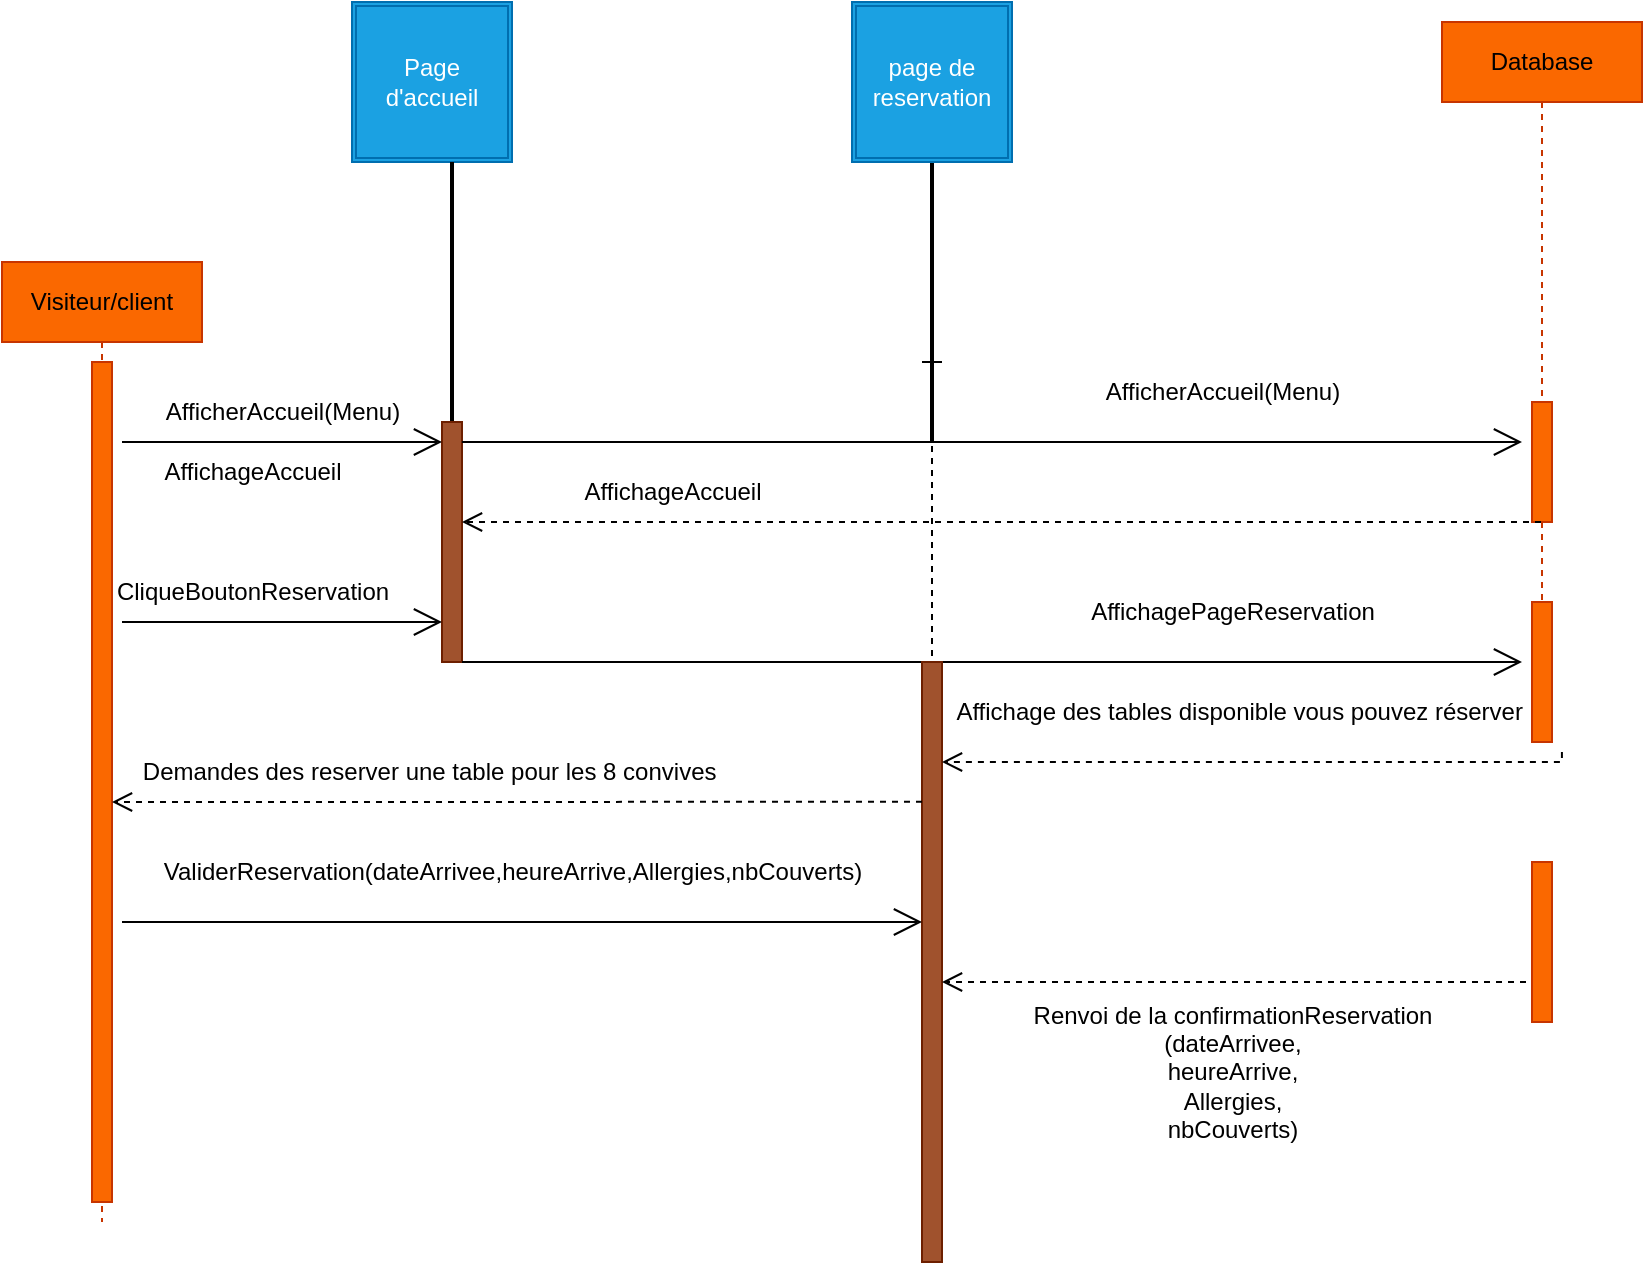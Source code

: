<mxfile version="21.1.0" type="device">
  <diagram name="Page-1" id="2YBvvXClWsGukQMizWep">
    <mxGraphModel dx="1730" dy="1576" grid="1" gridSize="10" guides="1" tooltips="1" connect="1" arrows="1" fold="1" page="1" pageScale="1" pageWidth="850" pageHeight="1100" math="0" shadow="0">
      <root>
        <mxCell id="0" />
        <mxCell id="1" parent="0" />
        <mxCell id="aM9ryv3xv72pqoxQDRHE-1" value="&lt;font style=&quot;vertical-align: inherit;&quot;&gt;&lt;font style=&quot;vertical-align: inherit;&quot;&gt;&lt;font style=&quot;vertical-align: inherit;&quot;&gt;&lt;font style=&quot;vertical-align: inherit;&quot;&gt;&lt;font style=&quot;vertical-align: inherit;&quot;&gt;&lt;font style=&quot;vertical-align: inherit;&quot;&gt;Visiteur/client&lt;/font&gt;&lt;/font&gt;&lt;/font&gt;&lt;/font&gt;&lt;/font&gt;&lt;/font&gt;" style="shape=umlLifeline;perimeter=lifelinePerimeter;whiteSpace=wrap;html=1;container=0;dropTarget=0;collapsible=0;recursiveResize=0;outlineConnect=0;portConstraint=eastwest;newEdgeStyle={&quot;edgeStyle&quot;:&quot;elbowEdgeStyle&quot;,&quot;elbow&quot;:&quot;vertical&quot;,&quot;curved&quot;:0,&quot;rounded&quot;:0};labelBackgroundColor=none;rounded=0;fillColor=#fa6800;fontColor=#000000;strokeColor=#C73500;" parent="1" vertex="1">
          <mxGeometry x="-20" y="70" width="100" height="480" as="geometry" />
        </mxCell>
        <mxCell id="aM9ryv3xv72pqoxQDRHE-4" value="" style="html=1;points=[];perimeter=orthogonalPerimeter;outlineConnect=0;targetShapes=umlLifeline;portConstraint=eastwest;newEdgeStyle={&quot;edgeStyle&quot;:&quot;elbowEdgeStyle&quot;,&quot;elbow&quot;:&quot;vertical&quot;,&quot;curved&quot;:0,&quot;rounded&quot;:0};labelBackgroundColor=none;rounded=0;fillColor=#fa6800;fontColor=#000000;strokeColor=#C73500;" parent="aM9ryv3xv72pqoxQDRHE-1" vertex="1">
          <mxGeometry x="45" y="50" width="10" height="420" as="geometry" />
        </mxCell>
        <mxCell id="aM9ryv3xv72pqoxQDRHE-5" value="Database" style="shape=umlLifeline;perimeter=lifelinePerimeter;whiteSpace=wrap;html=1;container=0;dropTarget=0;collapsible=0;recursiveResize=0;outlineConnect=0;portConstraint=eastwest;newEdgeStyle={&quot;edgeStyle&quot;:&quot;elbowEdgeStyle&quot;,&quot;elbow&quot;:&quot;vertical&quot;,&quot;curved&quot;:0,&quot;rounded&quot;:0};labelBackgroundColor=none;rounded=0;fillColor=#fa6800;fontColor=#000000;strokeColor=#C73500;" parent="1" vertex="1">
          <mxGeometry x="700" y="-50" width="100" height="360" as="geometry" />
        </mxCell>
        <mxCell id="aM9ryv3xv72pqoxQDRHE-6" value="" style="html=1;points=[];perimeter=orthogonalPerimeter;outlineConnect=0;targetShapes=umlLifeline;portConstraint=eastwest;newEdgeStyle={&quot;edgeStyle&quot;:&quot;elbowEdgeStyle&quot;,&quot;elbow&quot;:&quot;vertical&quot;,&quot;curved&quot;:0,&quot;rounded&quot;:0};labelBackgroundColor=none;rounded=0;fillColor=#fa6800;fontColor=#000000;strokeColor=#C73500;" parent="aM9ryv3xv72pqoxQDRHE-5" vertex="1">
          <mxGeometry x="45" y="190" width="10" height="60" as="geometry" />
        </mxCell>
        <mxCell id="iVOWgD5rezp4ChwQu_OG-48" value="" style="html=1;points=[];perimeter=orthogonalPerimeter;outlineConnect=0;targetShapes=umlLifeline;portConstraint=eastwest;newEdgeStyle={&quot;edgeStyle&quot;:&quot;elbowEdgeStyle&quot;,&quot;elbow&quot;:&quot;vertical&quot;,&quot;curved&quot;:0,&quot;rounded&quot;:0};labelBackgroundColor=none;rounded=0;fillColor=#fa6800;fontColor=#000000;strokeColor=#C73500;" vertex="1" parent="aM9ryv3xv72pqoxQDRHE-5">
          <mxGeometry x="45" y="290" width="10" height="70" as="geometry" />
        </mxCell>
        <mxCell id="we9GHLhohC7VfmHW9kqF-4" value="Demandes des reserver une table pour les 8 convives&amp;nbsp;" style="text;html=1;align=center;verticalAlign=middle;resizable=0;points=[];autosize=1;strokeColor=none;fillColor=none;labelBackgroundColor=none;rounded=0;" parent="1" vertex="1">
          <mxGeometry x="40" y="310" width="310" height="30" as="geometry" />
        </mxCell>
        <mxCell id="u22r3rRz2G3vGqwIx1Ns-20" value="Affichage des tables disponible vous pouvez réserver&amp;nbsp;" style="text;html=1;align=center;verticalAlign=middle;resizable=0;points=[];autosize=1;labelBackgroundColor=none;rounded=0;" parent="1" vertex="1">
          <mxGeometry x="445" y="280" width="310" height="30" as="geometry" />
        </mxCell>
        <mxCell id="iVOWgD5rezp4ChwQu_OG-3" value="Page d&#39;accueil" style="shape=ext;double=1;whiteSpace=wrap;html=1;aspect=fixed;labelBackgroundColor=none;rounded=0;fillColor=#1ba1e2;fontColor=#ffffff;strokeColor=#006EAF;" vertex="1" parent="1">
          <mxGeometry x="155" y="-60" width="80" height="80" as="geometry" />
        </mxCell>
        <mxCell id="iVOWgD5rezp4ChwQu_OG-4" value="" style="line;strokeWidth=2;direction=south;html=1;labelBackgroundColor=none;rounded=0;" vertex="1" parent="1">
          <mxGeometry x="440" width="10" height="160" as="geometry" />
        </mxCell>
        <mxCell id="iVOWgD5rezp4ChwQu_OG-9" value="" style="line;strokeWidth=2;direction=south;html=1;labelBackgroundColor=none;rounded=0;" vertex="1" parent="1">
          <mxGeometry x="200" y="20" width="10" height="160" as="geometry" />
        </mxCell>
        <mxCell id="iVOWgD5rezp4ChwQu_OG-10" value="page de reservation" style="shape=ext;double=1;whiteSpace=wrap;html=1;aspect=fixed;labelBackgroundColor=none;rounded=0;fillColor=#1ba1e2;fontColor=#ffffff;strokeColor=#006EAF;" vertex="1" parent="1">
          <mxGeometry x="405" y="-60" width="80" height="80" as="geometry" />
        </mxCell>
        <mxCell id="iVOWgD5rezp4ChwQu_OG-11" value="AfficherAccueil(Menu)" style="text;html=1;align=center;verticalAlign=middle;resizable=0;points=[];autosize=1;strokeColor=none;fillColor=none;labelBackgroundColor=none;rounded=0;" vertex="1" parent="1">
          <mxGeometry x="50" y="130" width="140" height="30" as="geometry" />
        </mxCell>
        <mxCell id="iVOWgD5rezp4ChwQu_OG-12" value="AfficherAccueil(Menu)" style="text;html=1;align=center;verticalAlign=middle;resizable=0;points=[];autosize=1;strokeColor=none;fillColor=none;labelBackgroundColor=none;rounded=0;" vertex="1" parent="1">
          <mxGeometry x="520" y="120" width="140" height="30" as="geometry" />
        </mxCell>
        <mxCell id="iVOWgD5rezp4ChwQu_OG-23" value="" style="endArrow=open;endFill=1;endSize=12;html=1;rounded=0;labelBackgroundColor=none;fontColor=default;" edge="1" parent="1" target="iVOWgD5rezp4ChwQu_OG-22">
          <mxGeometry width="160" relative="1" as="geometry">
            <mxPoint x="210" y="180" as="sourcePoint" />
            <mxPoint x="760" y="180" as="targetPoint" />
          </mxGeometry>
        </mxCell>
        <mxCell id="iVOWgD5rezp4ChwQu_OG-22" value="" style="html=1;points=[];perimeter=orthogonalPerimeter;outlineConnect=0;targetShapes=umlLifeline;portConstraint=eastwest;newEdgeStyle={&quot;edgeStyle&quot;:&quot;elbowEdgeStyle&quot;,&quot;elbow&quot;:&quot;vertical&quot;,&quot;curved&quot;:0,&quot;rounded&quot;:0};labelBackgroundColor=none;rounded=0;fillColor=#a0522d;fontColor=#ffffff;strokeColor=#6D1F00;" vertex="1" parent="1">
          <mxGeometry x="200" y="150" width="10" height="120" as="geometry" />
        </mxCell>
        <mxCell id="iVOWgD5rezp4ChwQu_OG-25" value="" style="endArrow=open;endFill=1;endSize=12;html=1;rounded=0;exitX=1;exitY=0.083;exitDx=0;exitDy=0;exitPerimeter=0;labelBackgroundColor=none;fontColor=default;" edge="1" parent="1" source="iVOWgD5rezp4ChwQu_OG-22">
          <mxGeometry width="160" relative="1" as="geometry">
            <mxPoint x="220" y="160" as="sourcePoint" />
            <mxPoint x="740" y="160" as="targetPoint" />
            <Array as="points">
              <mxPoint x="450" y="160" />
            </Array>
          </mxGeometry>
        </mxCell>
        <mxCell id="iVOWgD5rezp4ChwQu_OG-26" value="" style="endArrow=open;endFill=1;endSize=12;html=1;rounded=0;labelBackgroundColor=none;fontColor=default;" edge="1" parent="1">
          <mxGeometry width="160" relative="1" as="geometry">
            <mxPoint x="40" y="160" as="sourcePoint" />
            <mxPoint x="200" y="160" as="targetPoint" />
            <Array as="points">
              <mxPoint x="100" y="160" />
            </Array>
          </mxGeometry>
        </mxCell>
        <mxCell id="iVOWgD5rezp4ChwQu_OG-35" value="" style="html=1;verticalAlign=bottom;endArrow=open;dashed=1;endSize=8;edgeStyle=elbowEdgeStyle;elbow=vertical;curved=0;rounded=0;labelBackgroundColor=none;fontColor=default;" edge="1" parent="1" source="aM9ryv3xv72pqoxQDRHE-5">
          <mxGeometry x="-0.019" y="-20" relative="1" as="geometry">
            <mxPoint x="290" y="200" as="sourcePoint" />
            <mxPoint x="210" y="200" as="targetPoint" />
            <mxPoint x="1" as="offset" />
          </mxGeometry>
        </mxCell>
        <mxCell id="iVOWgD5rezp4ChwQu_OG-36" value="AffichageAccueil" style="text;html=1;align=center;verticalAlign=middle;resizable=0;points=[];autosize=1;strokeColor=none;fillColor=none;labelBackgroundColor=none;rounded=0;" vertex="1" parent="1">
          <mxGeometry x="260" y="170" width="110" height="30" as="geometry" />
        </mxCell>
        <mxCell id="iVOWgD5rezp4ChwQu_OG-39" value="AffichageAccueil" style="text;html=1;align=center;verticalAlign=middle;resizable=0;points=[];autosize=1;strokeColor=none;fillColor=none;labelBackgroundColor=none;rounded=0;" vertex="1" parent="1">
          <mxGeometry x="50" y="160" width="110" height="30" as="geometry" />
        </mxCell>
        <mxCell id="iVOWgD5rezp4ChwQu_OG-42" value="" style="endArrow=open;endFill=1;endSize=12;html=1;rounded=0;labelBackgroundColor=none;fontColor=default;" edge="1" parent="1">
          <mxGeometry width="160" relative="1" as="geometry">
            <mxPoint x="40" y="250" as="sourcePoint" />
            <mxPoint x="200" y="250" as="targetPoint" />
          </mxGeometry>
        </mxCell>
        <mxCell id="iVOWgD5rezp4ChwQu_OG-43" value="CliqueBoutonReservation" style="text;html=1;align=center;verticalAlign=middle;resizable=0;points=[];autosize=1;strokeColor=none;fillColor=none;labelBackgroundColor=none;rounded=0;" vertex="1" parent="1">
          <mxGeometry x="25" y="220" width="160" height="30" as="geometry" />
        </mxCell>
        <mxCell id="iVOWgD5rezp4ChwQu_OG-45" value="" style="endArrow=open;endFill=1;endSize=12;html=1;rounded=0;labelBackgroundColor=none;fontColor=default;" edge="1" parent="1">
          <mxGeometry width="160" relative="1" as="geometry">
            <mxPoint x="210" y="270" as="sourcePoint" />
            <mxPoint x="740" y="270" as="targetPoint" />
          </mxGeometry>
        </mxCell>
        <mxCell id="iVOWgD5rezp4ChwQu_OG-46" value="AffichagePageReservation" style="text;html=1;align=center;verticalAlign=middle;resizable=0;points=[];autosize=1;strokeColor=none;fillColor=none;labelBackgroundColor=none;rounded=0;" vertex="1" parent="1">
          <mxGeometry x="510" y="230" width="170" height="30" as="geometry" />
        </mxCell>
        <mxCell id="iVOWgD5rezp4ChwQu_OG-51" value="" style="shape=umlLifeline;perimeter=lifelinePerimeter;whiteSpace=wrap;html=1;container=1;dropTarget=0;collapsible=0;recursiveResize=0;outlineConnect=0;portConstraint=eastwest;newEdgeStyle={&quot;edgeStyle&quot;:&quot;elbowEdgeStyle&quot;,&quot;elbow&quot;:&quot;vertical&quot;,&quot;curved&quot;:0,&quot;rounded&quot;:0};participant=umlControl;size=0;labelBackgroundColor=none;rounded=0;" vertex="1" parent="1">
          <mxGeometry x="425" y="120" width="40" height="150" as="geometry" />
        </mxCell>
        <mxCell id="iVOWgD5rezp4ChwQu_OG-52" value="" style="html=1;points=[];perimeter=orthogonalPerimeter;outlineConnect=0;targetShapes=umlLifeline;portConstraint=eastwest;newEdgeStyle={&quot;edgeStyle&quot;:&quot;elbowEdgeStyle&quot;,&quot;elbow&quot;:&quot;vertical&quot;,&quot;curved&quot;:0,&quot;rounded&quot;:0};labelBackgroundColor=none;rounded=0;fillColor=#a0522d;fontColor=#ffffff;strokeColor=#6D1F00;" vertex="1" parent="1">
          <mxGeometry x="440" y="270" width="10" height="300" as="geometry" />
        </mxCell>
        <mxCell id="iVOWgD5rezp4ChwQu_OG-62" value="" style="html=1;verticalAlign=bottom;endArrow=open;dashed=1;endSize=8;edgeStyle=elbowEdgeStyle;elbow=vertical;curved=0;rounded=0;exitX=1.016;exitY=1.167;exitDx=0;exitDy=0;exitPerimeter=0;labelBackgroundColor=none;fontColor=default;" edge="1" parent="1" source="u22r3rRz2G3vGqwIx1Ns-20" target="iVOWgD5rezp4ChwQu_OG-52">
          <mxGeometry x="-0.6" y="130" relative="1" as="geometry">
            <mxPoint x="600" y="320" as="sourcePoint" />
            <mxPoint x="540" y="320" as="targetPoint" />
            <Array as="points">
              <mxPoint x="560" y="320" />
            </Array>
            <mxPoint as="offset" />
          </mxGeometry>
        </mxCell>
        <mxCell id="iVOWgD5rezp4ChwQu_OG-66" value="" style="html=1;verticalAlign=bottom;endArrow=open;dashed=1;endSize=8;edgeStyle=elbowEdgeStyle;elbow=vertical;curved=0;rounded=0;exitX=0;exitY=0.233;exitDx=0;exitDy=0;exitPerimeter=0;labelBackgroundColor=none;fontColor=default;" edge="1" parent="1" source="iVOWgD5rezp4ChwQu_OG-52" target="aM9ryv3xv72pqoxQDRHE-4">
          <mxGeometry x="-0.012" y="130" relative="1" as="geometry">
            <mxPoint x="120" y="350" as="sourcePoint" />
            <mxPoint x="40" y="350" as="targetPoint" />
            <mxPoint as="offset" />
          </mxGeometry>
        </mxCell>
        <mxCell id="iVOWgD5rezp4ChwQu_OG-67" value="" style="endArrow=open;endFill=1;endSize=12;html=1;rounded=0;labelBackgroundColor=none;fontColor=default;" edge="1" parent="1" target="iVOWgD5rezp4ChwQu_OG-52">
          <mxGeometry width="160" relative="1" as="geometry">
            <mxPoint x="40" y="400" as="sourcePoint" />
            <mxPoint x="200" y="400" as="targetPoint" />
          </mxGeometry>
        </mxCell>
        <mxCell id="iVOWgD5rezp4ChwQu_OG-68" value="ValiderReservation(dateArrivee,heureArrive,Allergies,nbCouverts)" style="text;html=1;align=center;verticalAlign=middle;resizable=0;points=[];autosize=1;strokeColor=none;fillColor=none;labelBackgroundColor=none;rounded=0;" vertex="1" parent="1">
          <mxGeometry x="50" y="360" width="370" height="30" as="geometry" />
        </mxCell>
        <mxCell id="iVOWgD5rezp4ChwQu_OG-70" value="Renvoi de la confirmationReservation&lt;br&gt;(dateArrivee,&lt;br&gt;heureArrive,&lt;br&gt;Allergies,&lt;br&gt;nbCouverts)" style="text;html=1;align=center;verticalAlign=middle;resizable=0;points=[];autosize=1;strokeColor=none;fillColor=none;labelBackgroundColor=none;rounded=0;" vertex="1" parent="1">
          <mxGeometry x="485" y="430" width="220" height="90" as="geometry" />
        </mxCell>
        <mxCell id="iVOWgD5rezp4ChwQu_OG-73" value="" style="html=1;verticalAlign=bottom;endArrow=open;dashed=1;endSize=8;edgeStyle=elbowEdgeStyle;elbow=vertical;curved=0;rounded=0;labelBackgroundColor=none;fontColor=default;" edge="1" parent="1" target="iVOWgD5rezp4ChwQu_OG-52">
          <mxGeometry x="-0.765" y="219" relative="1" as="geometry">
            <mxPoint x="750" y="390" as="sourcePoint" />
            <mxPoint x="500" y="419.5" as="targetPoint" />
            <Array as="points">
              <mxPoint x="580" y="430" />
              <mxPoint x="580" y="400" />
            </Array>
            <mxPoint x="160" y="-69" as="offset" />
          </mxGeometry>
        </mxCell>
        <mxCell id="iVOWgD5rezp4ChwQu_OG-74" value="" style="html=1;points=[];perimeter=orthogonalPerimeter;outlineConnect=0;targetShapes=umlLifeline;portConstraint=eastwest;newEdgeStyle={&quot;edgeStyle&quot;:&quot;elbowEdgeStyle&quot;,&quot;elbow&quot;:&quot;vertical&quot;,&quot;curved&quot;:0,&quot;rounded&quot;:0};labelBackgroundColor=none;rounded=0;fillColor=#fa6800;fontColor=#000000;strokeColor=#C73500;" vertex="1" parent="1">
          <mxGeometry x="745" y="370" width="10" height="80" as="geometry" />
        </mxCell>
      </root>
    </mxGraphModel>
  </diagram>
</mxfile>
